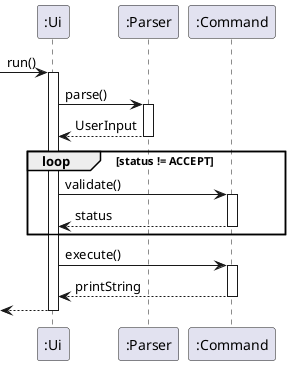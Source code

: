 @startuml
participant ":Ui" as Ui
participant ":Parser" as Parser
participant ":Command" as Command
->Ui:run()
activate Ui
Ui -> Parser : parse()
activate Parser
return UserInput
loop status != ACCEPT
Ui -> Command: validate()
activate Command
return status
end
Ui -> Command: execute()
activate Command
return printString
return
@enduml
